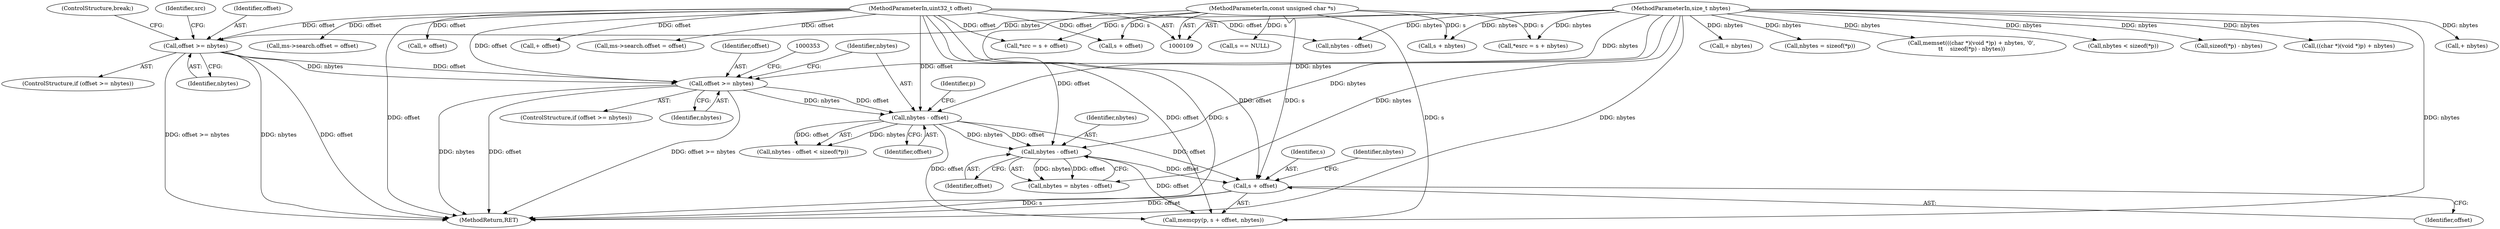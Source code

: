 digraph "0_file_4a284c89d6ef11aca34da65da7d673050a5ea320_3@pointer" {
"1000385" [label="(Call,s + offset)"];
"1000114" [label="(MethodParameterIn,const unsigned char *s)"];
"1000364" [label="(Call,nbytes - offset)"];
"1000348" [label="(Call,offset >= nbytes)"];
"1000284" [label="(Call,offset >= nbytes)"];
"1000115" [label="(MethodParameterIn,uint32_t offset)"];
"1000116" [label="(MethodParameterIn,size_t nbytes)"];
"1000372" [label="(Call,nbytes - offset)"];
"1000283" [label="(ControlStructure,if (offset >= nbytes))"];
"1000383" [label="(Call,memcpy(p, s + offset, nbytes))"];
"1000208" [label="(Call,+ nbytes)"];
"1000349" [label="(Identifier,offset)"];
"1000413" [label="(MethodReturn,RET)"];
"1000157" [label="(Call,s == NULL)"];
"1000179" [label="(Call,+ nbytes)"];
"1000290" [label="(Identifier,src)"];
"1000114" [label="(MethodParameterIn,const unsigned char *s)"];
"1000372" [label="(Call,nbytes - offset)"];
"1000363" [label="(Call,nbytes - offset < sizeof(*p))"];
"1000373" [label="(Identifier,nbytes)"];
"1000177" [label="(Call,+ offset)"];
"1000115" [label="(MethodParameterIn,uint32_t offset)"];
"1000365" [label="(Identifier,nbytes)"];
"1000248" [label="(Call,s + offset)"];
"1000116" [label="(MethodParameterIn,size_t nbytes)"];
"1000286" [label="(Identifier,nbytes)"];
"1000386" [label="(Identifier,s)"];
"1000376" [label="(Call,nbytes = sizeof(*p))"];
"1000284" [label="(Call,offset >= nbytes)"];
"1000388" [label="(Identifier,nbytes)"];
"1000397" [label="(Call,memset(((char *)(void *)p) + nbytes, '\0',\n\t\t    sizeof(*p) - nbytes))"];
"1000390" [label="(Call,nbytes < sizeof(*p))"];
"1000136" [label="(Call,nbytes - offset)"];
"1000369" [label="(Identifier,p)"];
"1000370" [label="(Call,nbytes = nbytes - offset)"];
"1000139" [label="(Call,ms->search.offset = offset)"];
"1000226" [label="(Call,ms->search.offset = offset)"];
"1000285" [label="(Identifier,offset)"];
"1000374" [label="(Identifier,offset)"];
"1000252" [label="(Call,*esrc = s + nbytes)"];
"1000406" [label="(Call,sizeof(*p) - nbytes)"];
"1000347" [label="(ControlStructure,if (offset >= nbytes))"];
"1000398" [label="(Call,((char *)(void *)p) + nbytes)"];
"1000246" [label="(Call,*src = s + offset)"];
"1000387" [label="(Identifier,offset)"];
"1000350" [label="(Identifier,nbytes)"];
"1000348" [label="(Call,offset >= nbytes)"];
"1000366" [label="(Identifier,offset)"];
"1000254" [label="(Call,s + nbytes)"];
"1000385" [label="(Call,s + offset)"];
"1000287" [label="(ControlStructure,break;)"];
"1000128" [label="(Call,+ offset)"];
"1000364" [label="(Call,nbytes - offset)"];
"1000385" -> "1000383"  [label="AST: "];
"1000385" -> "1000387"  [label="CFG: "];
"1000386" -> "1000385"  [label="AST: "];
"1000387" -> "1000385"  [label="AST: "];
"1000388" -> "1000385"  [label="CFG: "];
"1000385" -> "1000413"  [label="DDG: offset"];
"1000385" -> "1000413"  [label="DDG: s"];
"1000114" -> "1000385"  [label="DDG: s"];
"1000364" -> "1000385"  [label="DDG: offset"];
"1000372" -> "1000385"  [label="DDG: offset"];
"1000115" -> "1000385"  [label="DDG: offset"];
"1000114" -> "1000109"  [label="AST: "];
"1000114" -> "1000413"  [label="DDG: s"];
"1000114" -> "1000157"  [label="DDG: s"];
"1000114" -> "1000246"  [label="DDG: s"];
"1000114" -> "1000248"  [label="DDG: s"];
"1000114" -> "1000252"  [label="DDG: s"];
"1000114" -> "1000254"  [label="DDG: s"];
"1000114" -> "1000383"  [label="DDG: s"];
"1000364" -> "1000363"  [label="AST: "];
"1000364" -> "1000366"  [label="CFG: "];
"1000365" -> "1000364"  [label="AST: "];
"1000366" -> "1000364"  [label="AST: "];
"1000369" -> "1000364"  [label="CFG: "];
"1000364" -> "1000363"  [label="DDG: nbytes"];
"1000364" -> "1000363"  [label="DDG: offset"];
"1000348" -> "1000364"  [label="DDG: nbytes"];
"1000348" -> "1000364"  [label="DDG: offset"];
"1000116" -> "1000364"  [label="DDG: nbytes"];
"1000115" -> "1000364"  [label="DDG: offset"];
"1000364" -> "1000372"  [label="DDG: nbytes"];
"1000364" -> "1000372"  [label="DDG: offset"];
"1000364" -> "1000383"  [label="DDG: offset"];
"1000348" -> "1000347"  [label="AST: "];
"1000348" -> "1000350"  [label="CFG: "];
"1000349" -> "1000348"  [label="AST: "];
"1000350" -> "1000348"  [label="AST: "];
"1000353" -> "1000348"  [label="CFG: "];
"1000365" -> "1000348"  [label="CFG: "];
"1000348" -> "1000413"  [label="DDG: offset"];
"1000348" -> "1000413"  [label="DDG: offset >= nbytes"];
"1000348" -> "1000413"  [label="DDG: nbytes"];
"1000284" -> "1000348"  [label="DDG: offset"];
"1000284" -> "1000348"  [label="DDG: nbytes"];
"1000115" -> "1000348"  [label="DDG: offset"];
"1000116" -> "1000348"  [label="DDG: nbytes"];
"1000284" -> "1000283"  [label="AST: "];
"1000284" -> "1000286"  [label="CFG: "];
"1000285" -> "1000284"  [label="AST: "];
"1000286" -> "1000284"  [label="AST: "];
"1000287" -> "1000284"  [label="CFG: "];
"1000290" -> "1000284"  [label="CFG: "];
"1000284" -> "1000413"  [label="DDG: nbytes"];
"1000284" -> "1000413"  [label="DDG: offset"];
"1000284" -> "1000413"  [label="DDG: offset >= nbytes"];
"1000115" -> "1000284"  [label="DDG: offset"];
"1000116" -> "1000284"  [label="DDG: nbytes"];
"1000115" -> "1000109"  [label="AST: "];
"1000115" -> "1000413"  [label="DDG: offset"];
"1000115" -> "1000128"  [label="DDG: offset"];
"1000115" -> "1000136"  [label="DDG: offset"];
"1000115" -> "1000139"  [label="DDG: offset"];
"1000115" -> "1000177"  [label="DDG: offset"];
"1000115" -> "1000226"  [label="DDG: offset"];
"1000115" -> "1000246"  [label="DDG: offset"];
"1000115" -> "1000248"  [label="DDG: offset"];
"1000115" -> "1000372"  [label="DDG: offset"];
"1000115" -> "1000383"  [label="DDG: offset"];
"1000116" -> "1000109"  [label="AST: "];
"1000116" -> "1000413"  [label="DDG: nbytes"];
"1000116" -> "1000136"  [label="DDG: nbytes"];
"1000116" -> "1000179"  [label="DDG: nbytes"];
"1000116" -> "1000208"  [label="DDG: nbytes"];
"1000116" -> "1000252"  [label="DDG: nbytes"];
"1000116" -> "1000254"  [label="DDG: nbytes"];
"1000116" -> "1000370"  [label="DDG: nbytes"];
"1000116" -> "1000372"  [label="DDG: nbytes"];
"1000116" -> "1000376"  [label="DDG: nbytes"];
"1000116" -> "1000383"  [label="DDG: nbytes"];
"1000116" -> "1000390"  [label="DDG: nbytes"];
"1000116" -> "1000397"  [label="DDG: nbytes"];
"1000116" -> "1000398"  [label="DDG: nbytes"];
"1000116" -> "1000406"  [label="DDG: nbytes"];
"1000372" -> "1000370"  [label="AST: "];
"1000372" -> "1000374"  [label="CFG: "];
"1000373" -> "1000372"  [label="AST: "];
"1000374" -> "1000372"  [label="AST: "];
"1000370" -> "1000372"  [label="CFG: "];
"1000372" -> "1000370"  [label="DDG: nbytes"];
"1000372" -> "1000370"  [label="DDG: offset"];
"1000372" -> "1000383"  [label="DDG: offset"];
}
